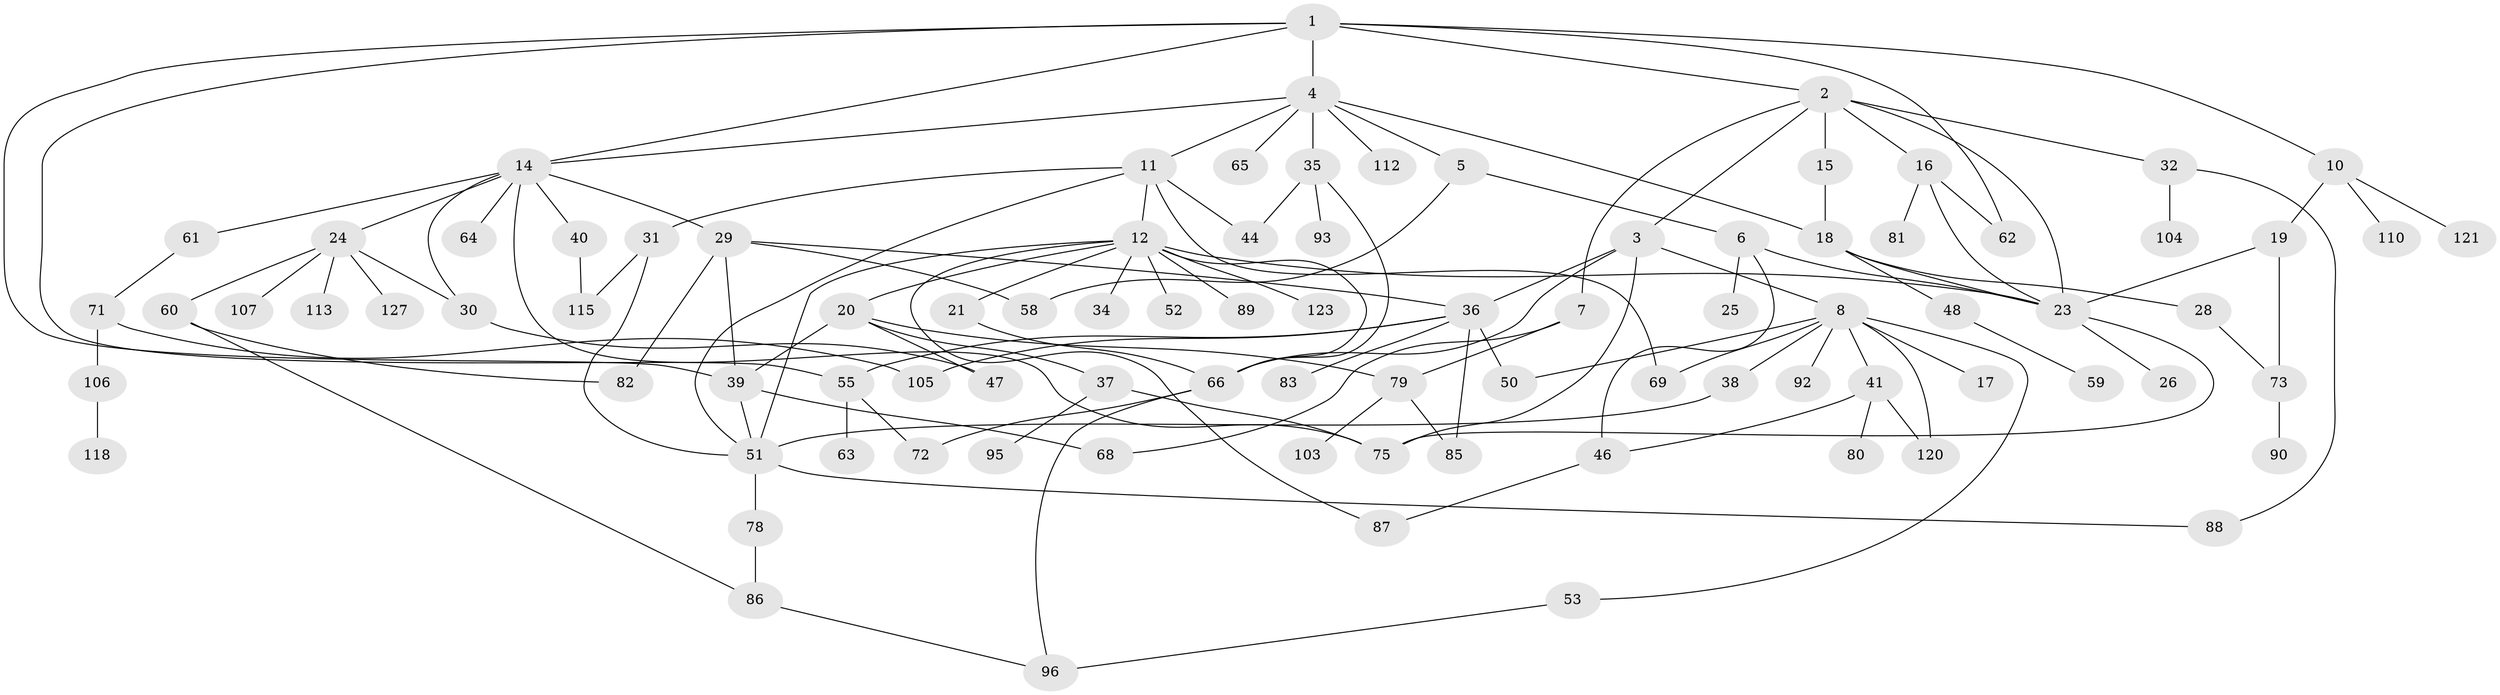 // original degree distribution, {7: 0.023255813953488372, 6: 0.031007751937984496, 5: 0.06201550387596899, 3: 0.13178294573643412, 4: 0.12403100775193798, 8: 0.015503875968992248, 2: 0.3798449612403101, 1: 0.23255813953488372}
// Generated by graph-tools (version 1.1) at 2025/41/03/06/25 10:41:29]
// undirected, 90 vertices, 132 edges
graph export_dot {
graph [start="1"]
  node [color=gray90,style=filled];
  1 [super="+102"];
  2 [super="+9"];
  3 [super="+109"];
  4 [super="+56"];
  5;
  6 [super="+114"];
  7 [super="+33"];
  8 [super="+45"];
  10;
  11;
  12 [super="+13"];
  14 [super="+27"];
  15;
  16 [super="+77"];
  17;
  18 [super="+22"];
  19 [super="+129"];
  20 [super="+111"];
  21;
  23 [super="+49"];
  24 [super="+76"];
  25;
  26;
  28 [super="+54"];
  29 [super="+94"];
  30 [super="+84"];
  31;
  32 [super="+98"];
  34;
  35;
  36 [super="+42"];
  37 [super="+70"];
  38;
  39 [super="+43"];
  40 [super="+74"];
  41;
  44;
  46 [super="+128"];
  47;
  48;
  50;
  51 [super="+119"];
  52 [super="+57"];
  53;
  55;
  58 [super="+117"];
  59;
  60 [super="+67"];
  61;
  62;
  63;
  64;
  65;
  66 [super="+99"];
  68 [super="+116"];
  69 [super="+100"];
  71 [super="+97"];
  72;
  73 [super="+126"];
  75 [super="+91"];
  78;
  79;
  80;
  81;
  82;
  83 [super="+125"];
  85;
  86 [super="+101"];
  87;
  88;
  89;
  90;
  92;
  93 [super="+124"];
  95;
  96 [super="+108"];
  103;
  104;
  105;
  106;
  107;
  110;
  112;
  113;
  115;
  118;
  120 [super="+122"];
  121;
  123;
  127;
  1 -- 2;
  1 -- 4;
  1 -- 10;
  1 -- 14;
  1 -- 39;
  1 -- 62;
  1 -- 55;
  2 -- 3;
  2 -- 7;
  2 -- 16;
  2 -- 23;
  2 -- 32;
  2 -- 15;
  3 -- 8;
  3 -- 66;
  3 -- 36;
  3 -- 75;
  4 -- 5;
  4 -- 11;
  4 -- 18;
  4 -- 35;
  4 -- 112;
  4 -- 65;
  4 -- 14;
  5 -- 6;
  5 -- 58;
  6 -- 25;
  6 -- 46;
  6 -- 23;
  7 -- 68;
  7 -- 79;
  8 -- 17;
  8 -- 38;
  8 -- 41;
  8 -- 120;
  8 -- 50;
  8 -- 92;
  8 -- 53;
  8 -- 69;
  10 -- 19;
  10 -- 110;
  10 -- 121;
  11 -- 12;
  11 -- 31;
  11 -- 44;
  11 -- 69;
  11 -- 51;
  12 -- 20;
  12 -- 21;
  12 -- 34;
  12 -- 51;
  12 -- 89;
  12 -- 123;
  12 -- 52;
  12 -- 87;
  12 -- 23;
  12 -- 66;
  14 -- 24;
  14 -- 29;
  14 -- 30;
  14 -- 61;
  14 -- 64;
  14 -- 40;
  14 -- 75;
  15 -- 18;
  16 -- 23;
  16 -- 81;
  16 -- 62;
  18 -- 28;
  18 -- 48;
  18 -- 23;
  19 -- 73;
  19 -- 23;
  20 -- 37;
  20 -- 47;
  20 -- 79;
  20 -- 39;
  21 -- 66;
  23 -- 26 [weight=2];
  23 -- 75;
  24 -- 60;
  24 -- 30;
  24 -- 113;
  24 -- 107;
  24 -- 127;
  28 -- 73;
  29 -- 36;
  29 -- 58;
  29 -- 82;
  29 -- 39;
  30 -- 47;
  31 -- 115;
  31 -- 51;
  32 -- 88;
  32 -- 104;
  35 -- 93;
  35 -- 44;
  35 -- 66;
  36 -- 55;
  36 -- 83;
  36 -- 50;
  36 -- 105;
  36 -- 85;
  37 -- 95;
  37 -- 75;
  38 -- 51;
  39 -- 68;
  39 -- 51;
  40 -- 115;
  41 -- 46;
  41 -- 80;
  41 -- 120;
  46 -- 87;
  48 -- 59;
  51 -- 78;
  51 -- 88;
  53 -- 96;
  55 -- 63;
  55 -- 72;
  60 -- 82;
  60 -- 86;
  61 -- 71;
  66 -- 72;
  66 -- 96;
  71 -- 106;
  71 -- 105;
  73 -- 90;
  78 -- 86;
  79 -- 85;
  79 -- 103;
  86 -- 96;
  106 -- 118;
}
